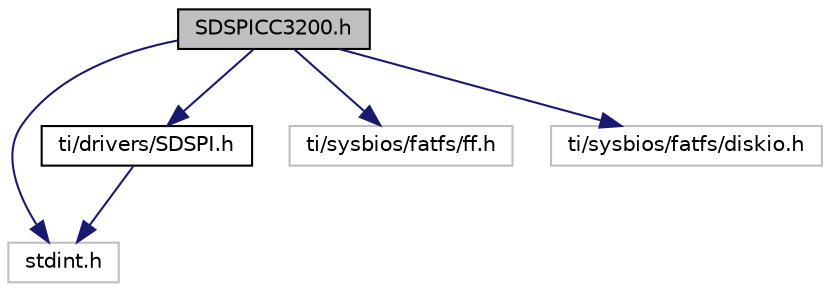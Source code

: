 digraph "SDSPICC3200.h"
{
  edge [fontname="Helvetica",fontsize="10",labelfontname="Helvetica",labelfontsize="10"];
  node [fontname="Helvetica",fontsize="10",shape=record];
  Node1 [label="SDSPICC3200.h",height=0.2,width=0.4,color="black", fillcolor="grey75", style="filled", fontcolor="black"];
  Node1 -> Node2 [color="midnightblue",fontsize="10",style="solid"];
  Node2 [label="stdint.h",height=0.2,width=0.4,color="grey75", fillcolor="white", style="filled"];
  Node1 -> Node3 [color="midnightblue",fontsize="10",style="solid"];
  Node3 [label="ti/drivers/SDSPI.h",height=0.2,width=0.4,color="black", fillcolor="white", style="filled",URL="$_s_d_s_p_i_8h.html",tooltip="SDSPI driver interface. "];
  Node3 -> Node2 [color="midnightblue",fontsize="10",style="solid"];
  Node1 -> Node4 [color="midnightblue",fontsize="10",style="solid"];
  Node4 [label="ti/sysbios/fatfs/ff.h",height=0.2,width=0.4,color="grey75", fillcolor="white", style="filled"];
  Node1 -> Node5 [color="midnightblue",fontsize="10",style="solid"];
  Node5 [label="ti/sysbios/fatfs/diskio.h",height=0.2,width=0.4,color="grey75", fillcolor="white", style="filled"];
}
